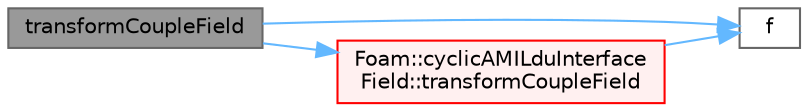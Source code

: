 digraph "transformCoupleField"
{
 // LATEX_PDF_SIZE
  bgcolor="transparent";
  edge [fontname=Helvetica,fontsize=10,labelfontname=Helvetica,labelfontsize=10];
  node [fontname=Helvetica,fontsize=10,shape=box,height=0.2,width=0.4];
  rankdir="LR";
  Node1 [id="Node000001",label="transformCoupleField",height=0.2,width=0.4,color="gray40", fillcolor="grey60", style="filled", fontcolor="black",tooltip=" "];
  Node1 -> Node2 [id="edge1_Node000001_Node000002",color="steelblue1",style="solid",tooltip=" "];
  Node2 [id="Node000002",label="f",height=0.2,width=0.4,color="grey40", fillcolor="white", style="filled",URL="$readKivaGrid_8H.html#a888be93833ac7a23170555c69c690288",tooltip=" "];
  Node1 -> Node3 [id="edge2_Node000001_Node000003",color="steelblue1",style="solid",tooltip=" "];
  Node3 [id="Node000003",label="Foam::cyclicAMILduInterface\lField::transformCoupleField",height=0.2,width=0.4,color="red", fillcolor="#FFF0F0", style="filled",URL="$classFoam_1_1cyclicAMILduInterfaceField.html#af444eb11487cc65c3f7e9f29184aa5bc",tooltip=" "];
  Node3 -> Node2 [id="edge3_Node000003_Node000002",color="steelblue1",style="solid",tooltip=" "];
}
